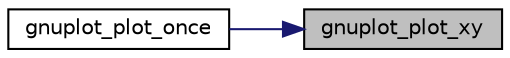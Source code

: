 digraph "gnuplot_plot_xy"
{
 // LATEX_PDF_SIZE
  edge [fontname="Helvetica",fontsize="10",labelfontname="Helvetica",labelfontsize="10"];
  node [fontname="Helvetica",fontsize="10",shape=record];
  rankdir="RL";
  Node1 [label="gnuplot_plot_xy",height=0.2,width=0.4,color="black", fillcolor="grey75", style="filled", fontcolor="black",tooltip="Plot a 2d graph from a list of points."];
  Node1 -> Node2 [dir="back",color="midnightblue",fontsize="10",style="solid",fontname="Helvetica"];
  Node2 [label="gnuplot_plot_once",height=0.2,width=0.4,color="black", fillcolor="white", style="filled",URL="$gnuplot__i_8h.html#aa39b56b6bb882ace839a3be677d1f665",tooltip="Open a new session, plot a signal, close the session."];
}
